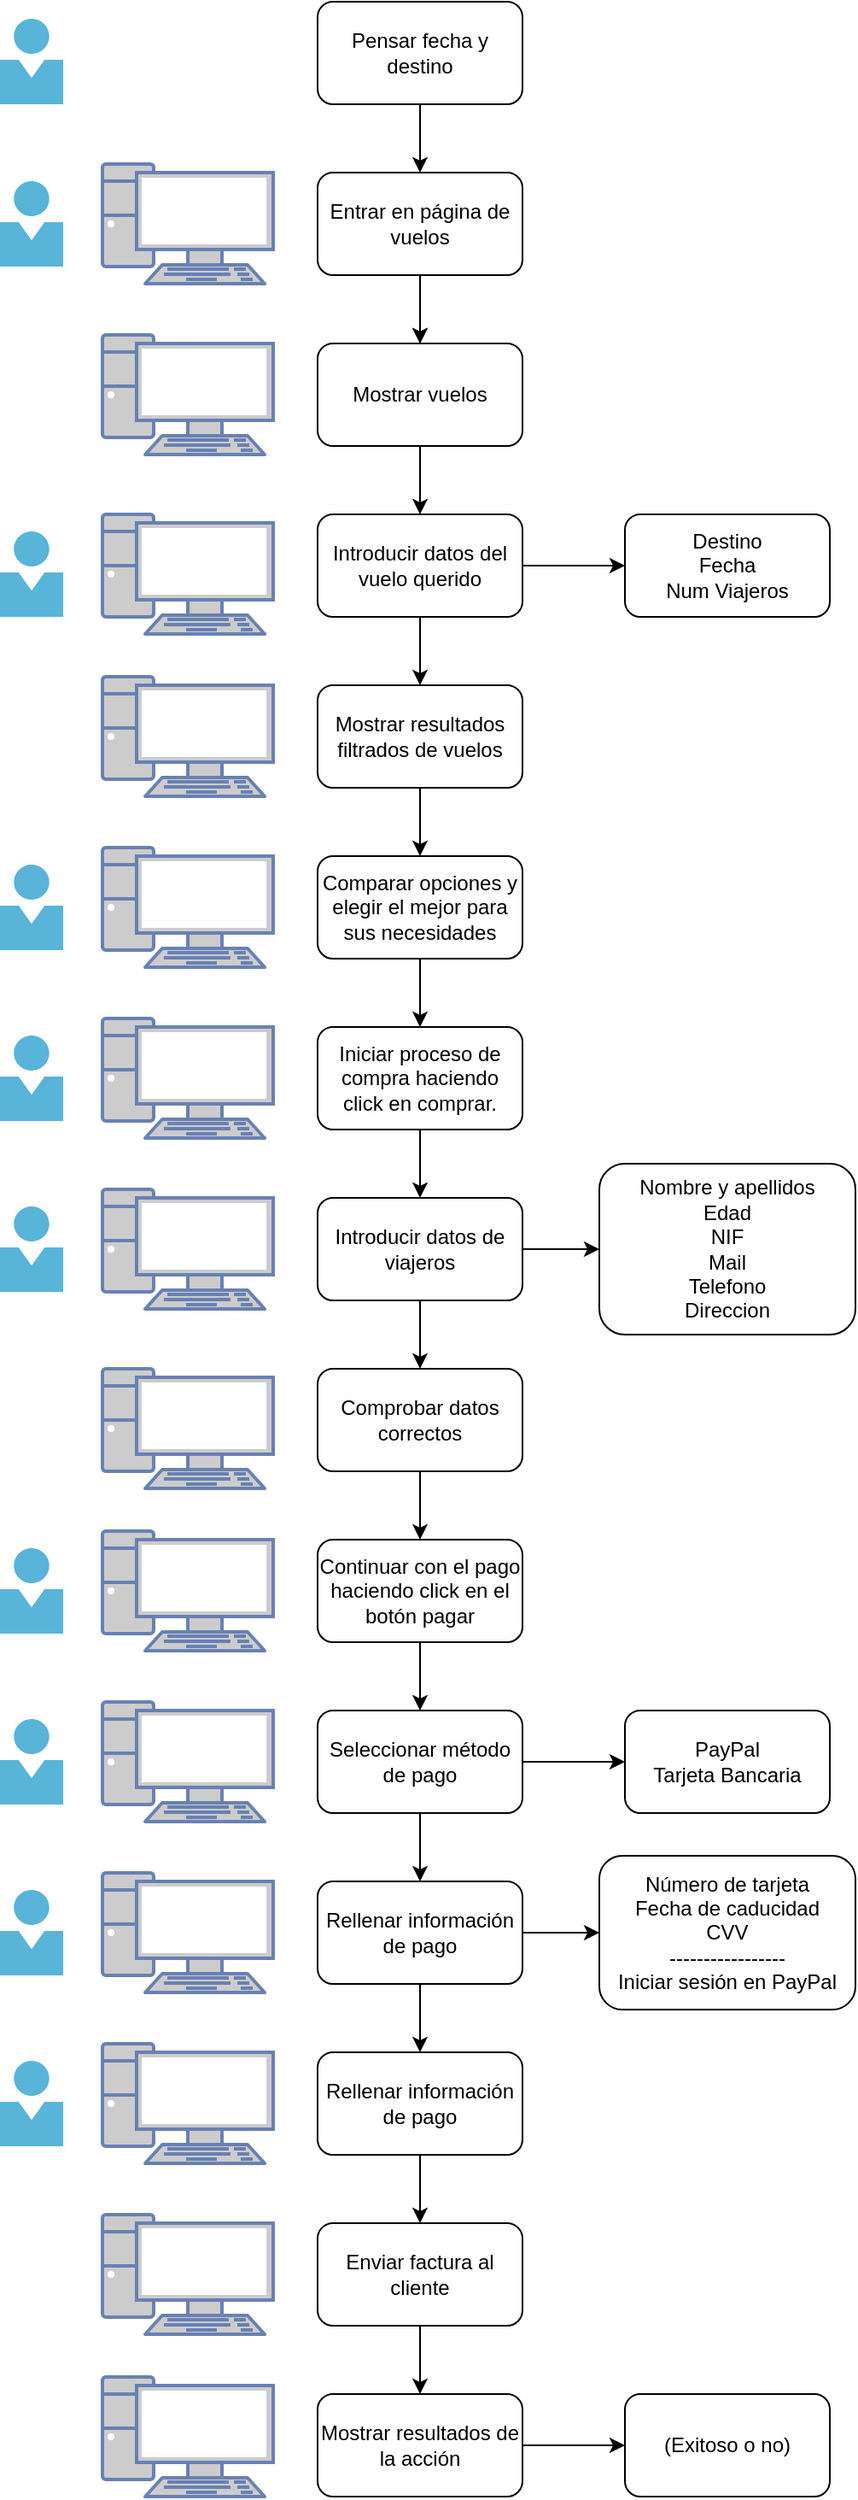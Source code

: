 <mxfile version="23.1.5" type="device">
  <diagram name="Página-1" id="M6GdpbnAmyd_TsV0fJnO">
    <mxGraphModel dx="1434" dy="746" grid="1" gridSize="10" guides="1" tooltips="1" connect="1" arrows="1" fold="1" page="1" pageScale="1" pageWidth="827" pageHeight="1169" math="0" shadow="0">
      <root>
        <mxCell id="0" />
        <mxCell id="1" parent="0" />
        <mxCell id="eAteCLJqyil0UO8ZNii--7" style="edgeStyle=orthogonalEdgeStyle;rounded=0;orthogonalLoop=1;jettySize=auto;html=1;exitX=0.5;exitY=1;exitDx=0;exitDy=0;entryX=0.5;entryY=0;entryDx=0;entryDy=0;" edge="1" parent="1" source="eAteCLJqyil0UO8ZNii--2" target="eAteCLJqyil0UO8ZNii--3">
          <mxGeometry relative="1" as="geometry" />
        </mxCell>
        <mxCell id="eAteCLJqyil0UO8ZNii--2" value="Pensar fecha y destino" style="rounded=1;whiteSpace=wrap;html=1;" vertex="1" parent="1">
          <mxGeometry x="256" y="20" width="120" height="60" as="geometry" />
        </mxCell>
        <mxCell id="eAteCLJqyil0UO8ZNii--8" style="edgeStyle=orthogonalEdgeStyle;rounded=0;orthogonalLoop=1;jettySize=auto;html=1;exitX=0.5;exitY=1;exitDx=0;exitDy=0;" edge="1" parent="1" source="eAteCLJqyil0UO8ZNii--9" target="eAteCLJqyil0UO8ZNii--4">
          <mxGeometry relative="1" as="geometry" />
        </mxCell>
        <mxCell id="eAteCLJqyil0UO8ZNii--10" style="edgeStyle=orthogonalEdgeStyle;rounded=0;orthogonalLoop=1;jettySize=auto;html=1;exitX=0.5;exitY=1;exitDx=0;exitDy=0;entryX=0.5;entryY=0;entryDx=0;entryDy=0;" edge="1" parent="1" source="eAteCLJqyil0UO8ZNii--3" target="eAteCLJqyil0UO8ZNii--9">
          <mxGeometry relative="1" as="geometry" />
        </mxCell>
        <mxCell id="eAteCLJqyil0UO8ZNii--3" value="Entrar en página de vuelos" style="rounded=1;whiteSpace=wrap;html=1;" vertex="1" parent="1">
          <mxGeometry x="256" y="120" width="120" height="60" as="geometry" />
        </mxCell>
        <mxCell id="eAteCLJqyil0UO8ZNii--13" style="edgeStyle=orthogonalEdgeStyle;rounded=0;orthogonalLoop=1;jettySize=auto;html=1;" edge="1" parent="1" source="eAteCLJqyil0UO8ZNii--4" target="eAteCLJqyil0UO8ZNii--12">
          <mxGeometry relative="1" as="geometry" />
        </mxCell>
        <mxCell id="eAteCLJqyil0UO8ZNii--16" style="edgeStyle=orthogonalEdgeStyle;rounded=0;orthogonalLoop=1;jettySize=auto;html=1;exitX=1;exitY=0.5;exitDx=0;exitDy=0;" edge="1" parent="1" source="eAteCLJqyil0UO8ZNii--4" target="eAteCLJqyil0UO8ZNii--14">
          <mxGeometry relative="1" as="geometry" />
        </mxCell>
        <mxCell id="eAteCLJqyil0UO8ZNii--4" value="Introducir datos del vuelo querido" style="rounded=1;whiteSpace=wrap;html=1;" vertex="1" parent="1">
          <mxGeometry x="256" y="320" width="120" height="60" as="geometry" />
        </mxCell>
        <mxCell id="eAteCLJqyil0UO8ZNii--11" value="" style="edgeStyle=orthogonalEdgeStyle;rounded=0;orthogonalLoop=1;jettySize=auto;html=1;exitX=0.5;exitY=1;exitDx=0;exitDy=0;" edge="1" parent="1" source="eAteCLJqyil0UO8ZNii--3" target="eAteCLJqyil0UO8ZNii--9">
          <mxGeometry relative="1" as="geometry">
            <mxPoint x="316" y="180" as="sourcePoint" />
            <mxPoint x="316" y="430" as="targetPoint" />
          </mxGeometry>
        </mxCell>
        <mxCell id="eAteCLJqyil0UO8ZNii--9" value="Mostrar vuelos" style="rounded=1;whiteSpace=wrap;html=1;" vertex="1" parent="1">
          <mxGeometry x="256" y="220" width="120" height="60" as="geometry" />
        </mxCell>
        <mxCell id="eAteCLJqyil0UO8ZNii--19" style="edgeStyle=orthogonalEdgeStyle;rounded=0;orthogonalLoop=1;jettySize=auto;html=1;exitX=0.5;exitY=1;exitDx=0;exitDy=0;" edge="1" parent="1" source="eAteCLJqyil0UO8ZNii--12" target="eAteCLJqyil0UO8ZNii--18">
          <mxGeometry relative="1" as="geometry" />
        </mxCell>
        <mxCell id="eAteCLJqyil0UO8ZNii--12" value="Mostrar resultados filtrados de vuelos" style="rounded=1;whiteSpace=wrap;html=1;" vertex="1" parent="1">
          <mxGeometry x="256" y="420" width="120" height="60" as="geometry" />
        </mxCell>
        <mxCell id="eAteCLJqyil0UO8ZNii--14" value="Destino&lt;div&gt;Fecha&lt;/div&gt;&lt;div&gt;Num Viajeros&lt;/div&gt;" style="rounded=1;whiteSpace=wrap;html=1;" vertex="1" parent="1">
          <mxGeometry x="436" y="320" width="120" height="60" as="geometry" />
        </mxCell>
        <mxCell id="eAteCLJqyil0UO8ZNii--21" style="edgeStyle=orthogonalEdgeStyle;rounded=0;orthogonalLoop=1;jettySize=auto;html=1;" edge="1" parent="1" source="eAteCLJqyil0UO8ZNii--18" target="eAteCLJqyil0UO8ZNii--20">
          <mxGeometry relative="1" as="geometry" />
        </mxCell>
        <mxCell id="eAteCLJqyil0UO8ZNii--18" value="Comparar opciones y elegir el mejor para sus necesidades" style="rounded=1;whiteSpace=wrap;html=1;" vertex="1" parent="1">
          <mxGeometry x="256" y="520" width="120" height="60" as="geometry" />
        </mxCell>
        <mxCell id="eAteCLJqyil0UO8ZNii--23" style="edgeStyle=orthogonalEdgeStyle;rounded=0;orthogonalLoop=1;jettySize=auto;html=1;" edge="1" parent="1" source="eAteCLJqyil0UO8ZNii--20" target="eAteCLJqyil0UO8ZNii--22">
          <mxGeometry relative="1" as="geometry" />
        </mxCell>
        <mxCell id="eAteCLJqyil0UO8ZNii--20" value="Iniciar proceso de compra haciendo click en comprar." style="rounded=1;whiteSpace=wrap;html=1;" vertex="1" parent="1">
          <mxGeometry x="256" y="620" width="120" height="60" as="geometry" />
        </mxCell>
        <mxCell id="eAteCLJqyil0UO8ZNii--25" style="edgeStyle=orthogonalEdgeStyle;rounded=0;orthogonalLoop=1;jettySize=auto;html=1;" edge="1" parent="1" source="eAteCLJqyil0UO8ZNii--22" target="eAteCLJqyil0UO8ZNii--24">
          <mxGeometry relative="1" as="geometry" />
        </mxCell>
        <mxCell id="eAteCLJqyil0UO8ZNii--27" style="edgeStyle=orthogonalEdgeStyle;rounded=0;orthogonalLoop=1;jettySize=auto;html=1;exitX=0.5;exitY=1;exitDx=0;exitDy=0;" edge="1" parent="1" source="eAteCLJqyil0UO8ZNii--22" target="eAteCLJqyil0UO8ZNii--26">
          <mxGeometry relative="1" as="geometry" />
        </mxCell>
        <mxCell id="eAteCLJqyil0UO8ZNii--22" value="Introducir datos de viajeros" style="rounded=1;whiteSpace=wrap;html=1;" vertex="1" parent="1">
          <mxGeometry x="256" y="720" width="120" height="60" as="geometry" />
        </mxCell>
        <mxCell id="eAteCLJqyil0UO8ZNii--24" value="Nombre y apellidos&lt;br&gt;Edad&lt;br&gt;NIF&lt;br&gt;Mail&lt;br&gt;Telefono&lt;br&gt;Direccion" style="rounded=1;whiteSpace=wrap;html=1;" vertex="1" parent="1">
          <mxGeometry x="421" y="700" width="150" height="100" as="geometry" />
        </mxCell>
        <mxCell id="eAteCLJqyil0UO8ZNii--29" style="edgeStyle=orthogonalEdgeStyle;rounded=0;orthogonalLoop=1;jettySize=auto;html=1;" edge="1" parent="1" source="eAteCLJqyil0UO8ZNii--26" target="eAteCLJqyil0UO8ZNii--28">
          <mxGeometry relative="1" as="geometry" />
        </mxCell>
        <mxCell id="eAteCLJqyil0UO8ZNii--26" value="Comprobar datos correctos" style="rounded=1;whiteSpace=wrap;html=1;" vertex="1" parent="1">
          <mxGeometry x="256" y="820" width="120" height="60" as="geometry" />
        </mxCell>
        <mxCell id="eAteCLJqyil0UO8ZNii--65" style="edgeStyle=orthogonalEdgeStyle;rounded=0;orthogonalLoop=1;jettySize=auto;html=1;" edge="1" parent="1" source="eAteCLJqyil0UO8ZNii--28" target="eAteCLJqyil0UO8ZNii--30">
          <mxGeometry relative="1" as="geometry" />
        </mxCell>
        <mxCell id="eAteCLJqyil0UO8ZNii--28" value="Continuar con el pago haciendo click en el botón pagar" style="rounded=1;whiteSpace=wrap;html=1;" vertex="1" parent="1">
          <mxGeometry x="256" y="920" width="120" height="60" as="geometry" />
        </mxCell>
        <mxCell id="eAteCLJqyil0UO8ZNii--32" style="edgeStyle=orthogonalEdgeStyle;rounded=0;orthogonalLoop=1;jettySize=auto;html=1;" edge="1" parent="1" source="eAteCLJqyil0UO8ZNii--30" target="eAteCLJqyil0UO8ZNii--31">
          <mxGeometry relative="1" as="geometry" />
        </mxCell>
        <mxCell id="eAteCLJqyil0UO8ZNii--35" style="edgeStyle=orthogonalEdgeStyle;rounded=0;orthogonalLoop=1;jettySize=auto;html=1;" edge="1" parent="1" source="eAteCLJqyil0UO8ZNii--30" target="eAteCLJqyil0UO8ZNii--33">
          <mxGeometry relative="1" as="geometry" />
        </mxCell>
        <mxCell id="eAteCLJqyil0UO8ZNii--30" value="Seleccionar método de pago" style="rounded=1;whiteSpace=wrap;html=1;" vertex="1" parent="1">
          <mxGeometry x="256" y="1020" width="120" height="60" as="geometry" />
        </mxCell>
        <mxCell id="eAteCLJqyil0UO8ZNii--31" value="PayPal&lt;br&gt;Tarjeta Bancaria" style="rounded=1;whiteSpace=wrap;html=1;" vertex="1" parent="1">
          <mxGeometry x="436" y="1020" width="120" height="60" as="geometry" />
        </mxCell>
        <mxCell id="eAteCLJqyil0UO8ZNii--37" style="edgeStyle=orthogonalEdgeStyle;rounded=0;orthogonalLoop=1;jettySize=auto;html=1;" edge="1" parent="1" source="eAteCLJqyil0UO8ZNii--33" target="eAteCLJqyil0UO8ZNii--36">
          <mxGeometry relative="1" as="geometry" />
        </mxCell>
        <mxCell id="eAteCLJqyil0UO8ZNii--41" style="edgeStyle=orthogonalEdgeStyle;rounded=0;orthogonalLoop=1;jettySize=auto;html=1;" edge="1" parent="1" source="eAteCLJqyil0UO8ZNii--33" target="eAteCLJqyil0UO8ZNii--38">
          <mxGeometry relative="1" as="geometry" />
        </mxCell>
        <mxCell id="eAteCLJqyil0UO8ZNii--33" value="Rellenar información de pago" style="rounded=1;whiteSpace=wrap;html=1;" vertex="1" parent="1">
          <mxGeometry x="256" y="1120" width="120" height="60" as="geometry" />
        </mxCell>
        <mxCell id="eAteCLJqyil0UO8ZNii--36" value="Número de tarjeta&lt;br&gt;Fecha de caducidad&lt;br&gt;CVV&lt;br&gt;-----------------&lt;br&gt;Iniciar sesión en PayPal" style="rounded=1;whiteSpace=wrap;html=1;" vertex="1" parent="1">
          <mxGeometry x="421" y="1105" width="150" height="90" as="geometry" />
        </mxCell>
        <mxCell id="eAteCLJqyil0UO8ZNii--42" style="edgeStyle=orthogonalEdgeStyle;rounded=0;orthogonalLoop=1;jettySize=auto;html=1;" edge="1" parent="1" source="eAteCLJqyil0UO8ZNii--38" target="eAteCLJqyil0UO8ZNii--40">
          <mxGeometry relative="1" as="geometry" />
        </mxCell>
        <mxCell id="eAteCLJqyil0UO8ZNii--38" value="Rellenar información de pago" style="rounded=1;whiteSpace=wrap;html=1;" vertex="1" parent="1">
          <mxGeometry x="256" y="1220" width="120" height="60" as="geometry" />
        </mxCell>
        <mxCell id="eAteCLJqyil0UO8ZNii--44" style="edgeStyle=orthogonalEdgeStyle;rounded=0;orthogonalLoop=1;jettySize=auto;html=1;" edge="1" parent="1" source="eAteCLJqyil0UO8ZNii--40" target="eAteCLJqyil0UO8ZNii--43">
          <mxGeometry relative="1" as="geometry" />
        </mxCell>
        <mxCell id="eAteCLJqyil0UO8ZNii--40" value="Enviar factura al cliente" style="rounded=1;whiteSpace=wrap;html=1;" vertex="1" parent="1">
          <mxGeometry x="256" y="1320" width="120" height="60" as="geometry" />
        </mxCell>
        <mxCell id="eAteCLJqyil0UO8ZNii--46" style="edgeStyle=orthogonalEdgeStyle;rounded=0;orthogonalLoop=1;jettySize=auto;html=1;" edge="1" parent="1" source="eAteCLJqyil0UO8ZNii--43" target="eAteCLJqyil0UO8ZNii--45">
          <mxGeometry relative="1" as="geometry" />
        </mxCell>
        <mxCell id="eAteCLJqyil0UO8ZNii--43" value="Mostrar resultados de la acción" style="rounded=1;whiteSpace=wrap;html=1;" vertex="1" parent="1">
          <mxGeometry x="256" y="1420" width="120" height="60" as="geometry" />
        </mxCell>
        <mxCell id="eAteCLJqyil0UO8ZNii--45" value="(Exitoso o no)" style="rounded=1;whiteSpace=wrap;html=1;" vertex="1" parent="1">
          <mxGeometry x="436" y="1420" width="120" height="60" as="geometry" />
        </mxCell>
        <mxCell id="eAteCLJqyil0UO8ZNii--48" value="" style="fontColor=#0066CC;verticalAlign=top;verticalLabelPosition=bottom;labelPosition=center;align=center;html=1;outlineConnect=0;fillColor=#CCCCCC;strokeColor=#6881B3;gradientColor=none;gradientDirection=north;strokeWidth=2;shape=mxgraph.networks.pc;" vertex="1" parent="1">
          <mxGeometry x="130" y="320" width="100" height="70" as="geometry" />
        </mxCell>
        <mxCell id="eAteCLJqyil0UO8ZNii--49" value="" style="image;sketch=0;aspect=fixed;html=1;points=[];align=center;fontSize=12;image=img/lib/mscae/Person.svg;" vertex="1" parent="1">
          <mxGeometry x="70" y="330" width="37" height="50" as="geometry" />
        </mxCell>
        <mxCell id="eAteCLJqyil0UO8ZNii--50" value="" style="image;sketch=0;aspect=fixed;html=1;points=[];align=center;fontSize=12;image=img/lib/mscae/Person.svg;" vertex="1" parent="1">
          <mxGeometry x="70" y="30" width="37" height="50" as="geometry" />
        </mxCell>
        <mxCell id="eAteCLJqyil0UO8ZNii--51" value="" style="fontColor=#0066CC;verticalAlign=top;verticalLabelPosition=bottom;labelPosition=center;align=center;html=1;outlineConnect=0;fillColor=#CCCCCC;strokeColor=#6881B3;gradientColor=none;gradientDirection=north;strokeWidth=2;shape=mxgraph.networks.pc;" vertex="1" parent="1">
          <mxGeometry x="130" y="215" width="100" height="70" as="geometry" />
        </mxCell>
        <mxCell id="eAteCLJqyil0UO8ZNii--53" value="" style="fontColor=#0066CC;verticalAlign=top;verticalLabelPosition=bottom;labelPosition=center;align=center;html=1;outlineConnect=0;fillColor=#CCCCCC;strokeColor=#6881B3;gradientColor=none;gradientDirection=north;strokeWidth=2;shape=mxgraph.networks.pc;" vertex="1" parent="1">
          <mxGeometry x="130" y="115" width="100" height="70" as="geometry" />
        </mxCell>
        <mxCell id="eAteCLJqyil0UO8ZNii--54" value="" style="image;sketch=0;aspect=fixed;html=1;points=[];align=center;fontSize=12;image=img/lib/mscae/Person.svg;" vertex="1" parent="1">
          <mxGeometry x="70" y="125" width="37" height="50" as="geometry" />
        </mxCell>
        <mxCell id="eAteCLJqyil0UO8ZNii--55" value="" style="fontColor=#0066CC;verticalAlign=top;verticalLabelPosition=bottom;labelPosition=center;align=center;html=1;outlineConnect=0;fillColor=#CCCCCC;strokeColor=#6881B3;gradientColor=none;gradientDirection=north;strokeWidth=2;shape=mxgraph.networks.pc;" vertex="1" parent="1">
          <mxGeometry x="130" y="415" width="100" height="70" as="geometry" />
        </mxCell>
        <mxCell id="eAteCLJqyil0UO8ZNii--57" value="" style="fontColor=#0066CC;verticalAlign=top;verticalLabelPosition=bottom;labelPosition=center;align=center;html=1;outlineConnect=0;fillColor=#CCCCCC;strokeColor=#6881B3;gradientColor=none;gradientDirection=north;strokeWidth=2;shape=mxgraph.networks.pc;" vertex="1" parent="1">
          <mxGeometry x="130" y="515" width="100" height="70" as="geometry" />
        </mxCell>
        <mxCell id="eAteCLJqyil0UO8ZNii--58" value="" style="image;sketch=0;aspect=fixed;html=1;points=[];align=center;fontSize=12;image=img/lib/mscae/Person.svg;" vertex="1" parent="1">
          <mxGeometry x="70" y="525" width="37" height="50" as="geometry" />
        </mxCell>
        <mxCell id="eAteCLJqyil0UO8ZNii--59" value="" style="fontColor=#0066CC;verticalAlign=top;verticalLabelPosition=bottom;labelPosition=center;align=center;html=1;outlineConnect=0;fillColor=#CCCCCC;strokeColor=#6881B3;gradientColor=none;gradientDirection=north;strokeWidth=2;shape=mxgraph.networks.pc;" vertex="1" parent="1">
          <mxGeometry x="130" y="615" width="100" height="70" as="geometry" />
        </mxCell>
        <mxCell id="eAteCLJqyil0UO8ZNii--60" value="" style="image;sketch=0;aspect=fixed;html=1;points=[];align=center;fontSize=12;image=img/lib/mscae/Person.svg;" vertex="1" parent="1">
          <mxGeometry x="70" y="625" width="37" height="50" as="geometry" />
        </mxCell>
        <mxCell id="eAteCLJqyil0UO8ZNii--61" value="" style="fontColor=#0066CC;verticalAlign=top;verticalLabelPosition=bottom;labelPosition=center;align=center;html=1;outlineConnect=0;fillColor=#CCCCCC;strokeColor=#6881B3;gradientColor=none;gradientDirection=north;strokeWidth=2;shape=mxgraph.networks.pc;" vertex="1" parent="1">
          <mxGeometry x="130" y="715" width="100" height="70" as="geometry" />
        </mxCell>
        <mxCell id="eAteCLJqyil0UO8ZNii--62" value="" style="image;sketch=0;aspect=fixed;html=1;points=[];align=center;fontSize=12;image=img/lib/mscae/Person.svg;" vertex="1" parent="1">
          <mxGeometry x="70" y="725" width="37" height="50" as="geometry" />
        </mxCell>
        <mxCell id="eAteCLJqyil0UO8ZNii--63" value="" style="fontColor=#0066CC;verticalAlign=top;verticalLabelPosition=bottom;labelPosition=center;align=center;html=1;outlineConnect=0;fillColor=#CCCCCC;strokeColor=#6881B3;gradientColor=none;gradientDirection=north;strokeWidth=2;shape=mxgraph.networks.pc;" vertex="1" parent="1">
          <mxGeometry x="130" y="820" width="100" height="70" as="geometry" />
        </mxCell>
        <mxCell id="eAteCLJqyil0UO8ZNii--66" value="" style="fontColor=#0066CC;verticalAlign=top;verticalLabelPosition=bottom;labelPosition=center;align=center;html=1;outlineConnect=0;fillColor=#CCCCCC;strokeColor=#6881B3;gradientColor=none;gradientDirection=north;strokeWidth=2;shape=mxgraph.networks.pc;" vertex="1" parent="1">
          <mxGeometry x="130" y="915" width="100" height="70" as="geometry" />
        </mxCell>
        <mxCell id="eAteCLJqyil0UO8ZNii--67" value="" style="image;sketch=0;aspect=fixed;html=1;points=[];align=center;fontSize=12;image=img/lib/mscae/Person.svg;" vertex="1" parent="1">
          <mxGeometry x="70" y="925" width="37" height="50" as="geometry" />
        </mxCell>
        <mxCell id="eAteCLJqyil0UO8ZNii--68" value="" style="fontColor=#0066CC;verticalAlign=top;verticalLabelPosition=bottom;labelPosition=center;align=center;html=1;outlineConnect=0;fillColor=#CCCCCC;strokeColor=#6881B3;gradientColor=none;gradientDirection=north;strokeWidth=2;shape=mxgraph.networks.pc;" vertex="1" parent="1">
          <mxGeometry x="130" y="1015" width="100" height="70" as="geometry" />
        </mxCell>
        <mxCell id="eAteCLJqyil0UO8ZNii--69" value="" style="image;sketch=0;aspect=fixed;html=1;points=[];align=center;fontSize=12;image=img/lib/mscae/Person.svg;" vertex="1" parent="1">
          <mxGeometry x="70" y="1025" width="37" height="50" as="geometry" />
        </mxCell>
        <mxCell id="eAteCLJqyil0UO8ZNii--70" value="" style="fontColor=#0066CC;verticalAlign=top;verticalLabelPosition=bottom;labelPosition=center;align=center;html=1;outlineConnect=0;fillColor=#CCCCCC;strokeColor=#6881B3;gradientColor=none;gradientDirection=north;strokeWidth=2;shape=mxgraph.networks.pc;" vertex="1" parent="1">
          <mxGeometry x="130" y="1115" width="100" height="70" as="geometry" />
        </mxCell>
        <mxCell id="eAteCLJqyil0UO8ZNii--71" value="" style="image;sketch=0;aspect=fixed;html=1;points=[];align=center;fontSize=12;image=img/lib/mscae/Person.svg;" vertex="1" parent="1">
          <mxGeometry x="70" y="1125" width="37" height="50" as="geometry" />
        </mxCell>
        <mxCell id="eAteCLJqyil0UO8ZNii--72" value="" style="fontColor=#0066CC;verticalAlign=top;verticalLabelPosition=bottom;labelPosition=center;align=center;html=1;outlineConnect=0;fillColor=#CCCCCC;strokeColor=#6881B3;gradientColor=none;gradientDirection=north;strokeWidth=2;shape=mxgraph.networks.pc;" vertex="1" parent="1">
          <mxGeometry x="130" y="1215" width="100" height="70" as="geometry" />
        </mxCell>
        <mxCell id="eAteCLJqyil0UO8ZNii--73" value="" style="image;sketch=0;aspect=fixed;html=1;points=[];align=center;fontSize=12;image=img/lib/mscae/Person.svg;" vertex="1" parent="1">
          <mxGeometry x="70" y="1225" width="37" height="50" as="geometry" />
        </mxCell>
        <mxCell id="eAteCLJqyil0UO8ZNii--74" value="" style="fontColor=#0066CC;verticalAlign=top;verticalLabelPosition=bottom;labelPosition=center;align=center;html=1;outlineConnect=0;fillColor=#CCCCCC;strokeColor=#6881B3;gradientColor=none;gradientDirection=north;strokeWidth=2;shape=mxgraph.networks.pc;" vertex="1" parent="1">
          <mxGeometry x="130" y="1315" width="100" height="70" as="geometry" />
        </mxCell>
        <mxCell id="eAteCLJqyil0UO8ZNii--77" value="" style="fontColor=#0066CC;verticalAlign=top;verticalLabelPosition=bottom;labelPosition=center;align=center;html=1;outlineConnect=0;fillColor=#CCCCCC;strokeColor=#6881B3;gradientColor=none;gradientDirection=north;strokeWidth=2;shape=mxgraph.networks.pc;" vertex="1" parent="1">
          <mxGeometry x="130" y="1410" width="100" height="70" as="geometry" />
        </mxCell>
      </root>
    </mxGraphModel>
  </diagram>
</mxfile>
